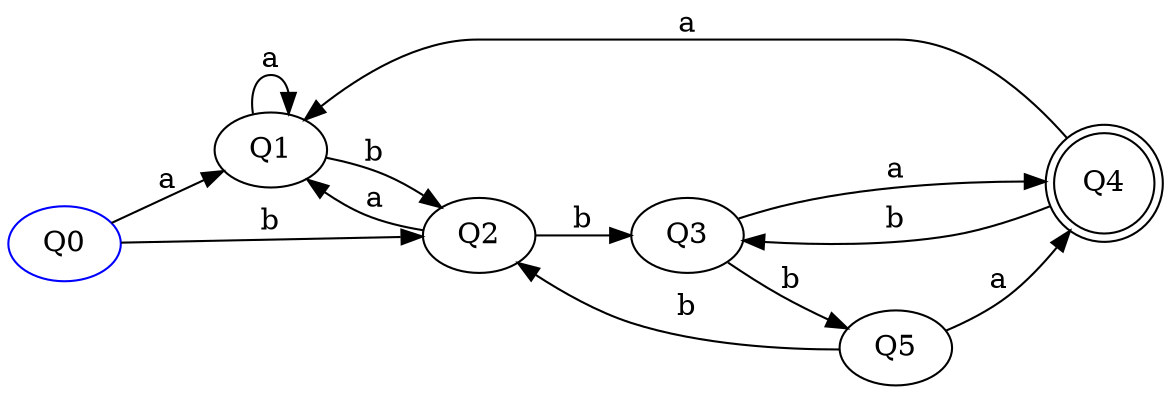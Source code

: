digraph {
    rankdir=LR
    Q0[color=blue]
    Q4[shape=doublecircle]

    Q0 -> Q1 [label=a]
    Q0 -> Q2 [label=b]
    Q1 -> Q1 [label=a]
    Q1 -> Q2 [label=b]
    Q2 -> Q1 [label=a]
    Q2 -> Q3 [label=b]
    Q3 -> Q4 [label=a]
    Q3 -> Q5 [label=b]
    Q4 -> Q1 [label=a]
    Q4 -> Q3 [label=b]
    Q5 -> Q4 [label=a]
    Q5 -> Q2 [label=b]
}